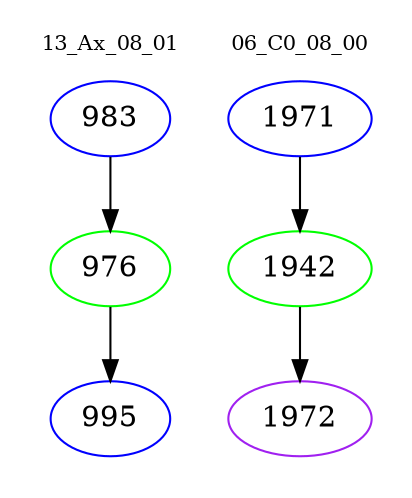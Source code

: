 digraph{
subgraph cluster_0 {
color = white
label = "13_Ax_08_01";
fontsize=10;
T0_983 [label="983", color="blue"]
T0_983 -> T0_976 [color="black"]
T0_976 [label="976", color="green"]
T0_976 -> T0_995 [color="black"]
T0_995 [label="995", color="blue"]
}
subgraph cluster_1 {
color = white
label = "06_C0_08_00";
fontsize=10;
T1_1971 [label="1971", color="blue"]
T1_1971 -> T1_1942 [color="black"]
T1_1942 [label="1942", color="green"]
T1_1942 -> T1_1972 [color="black"]
T1_1972 [label="1972", color="purple"]
}
}
